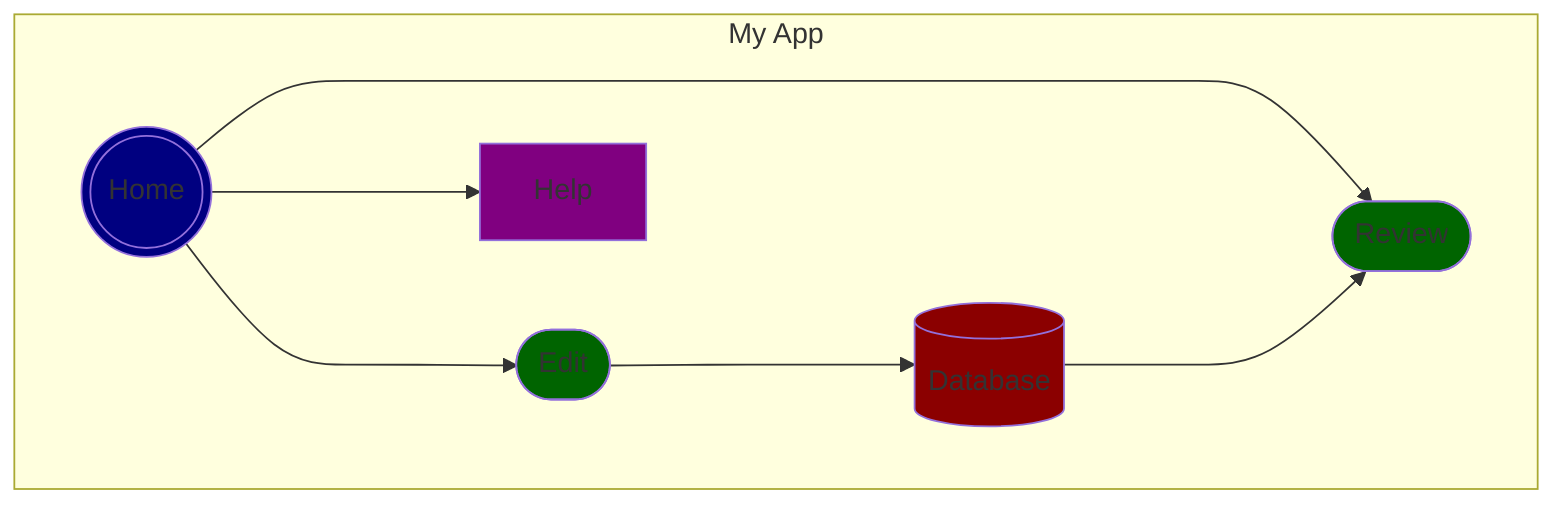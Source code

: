 flowchart
    subgraph My App
    Home(((Home)))--->Review([Review])
    style Home fill: navy
    Home--->Edit([Edit])
    Home--->Help
    style Edit fill: darkgreen
    style Review fill: darkgreen
    style Help fill: purple
    Edit--->Submit[(Database)]
    style Submit fill: darkred
    Submit--->Review
    end